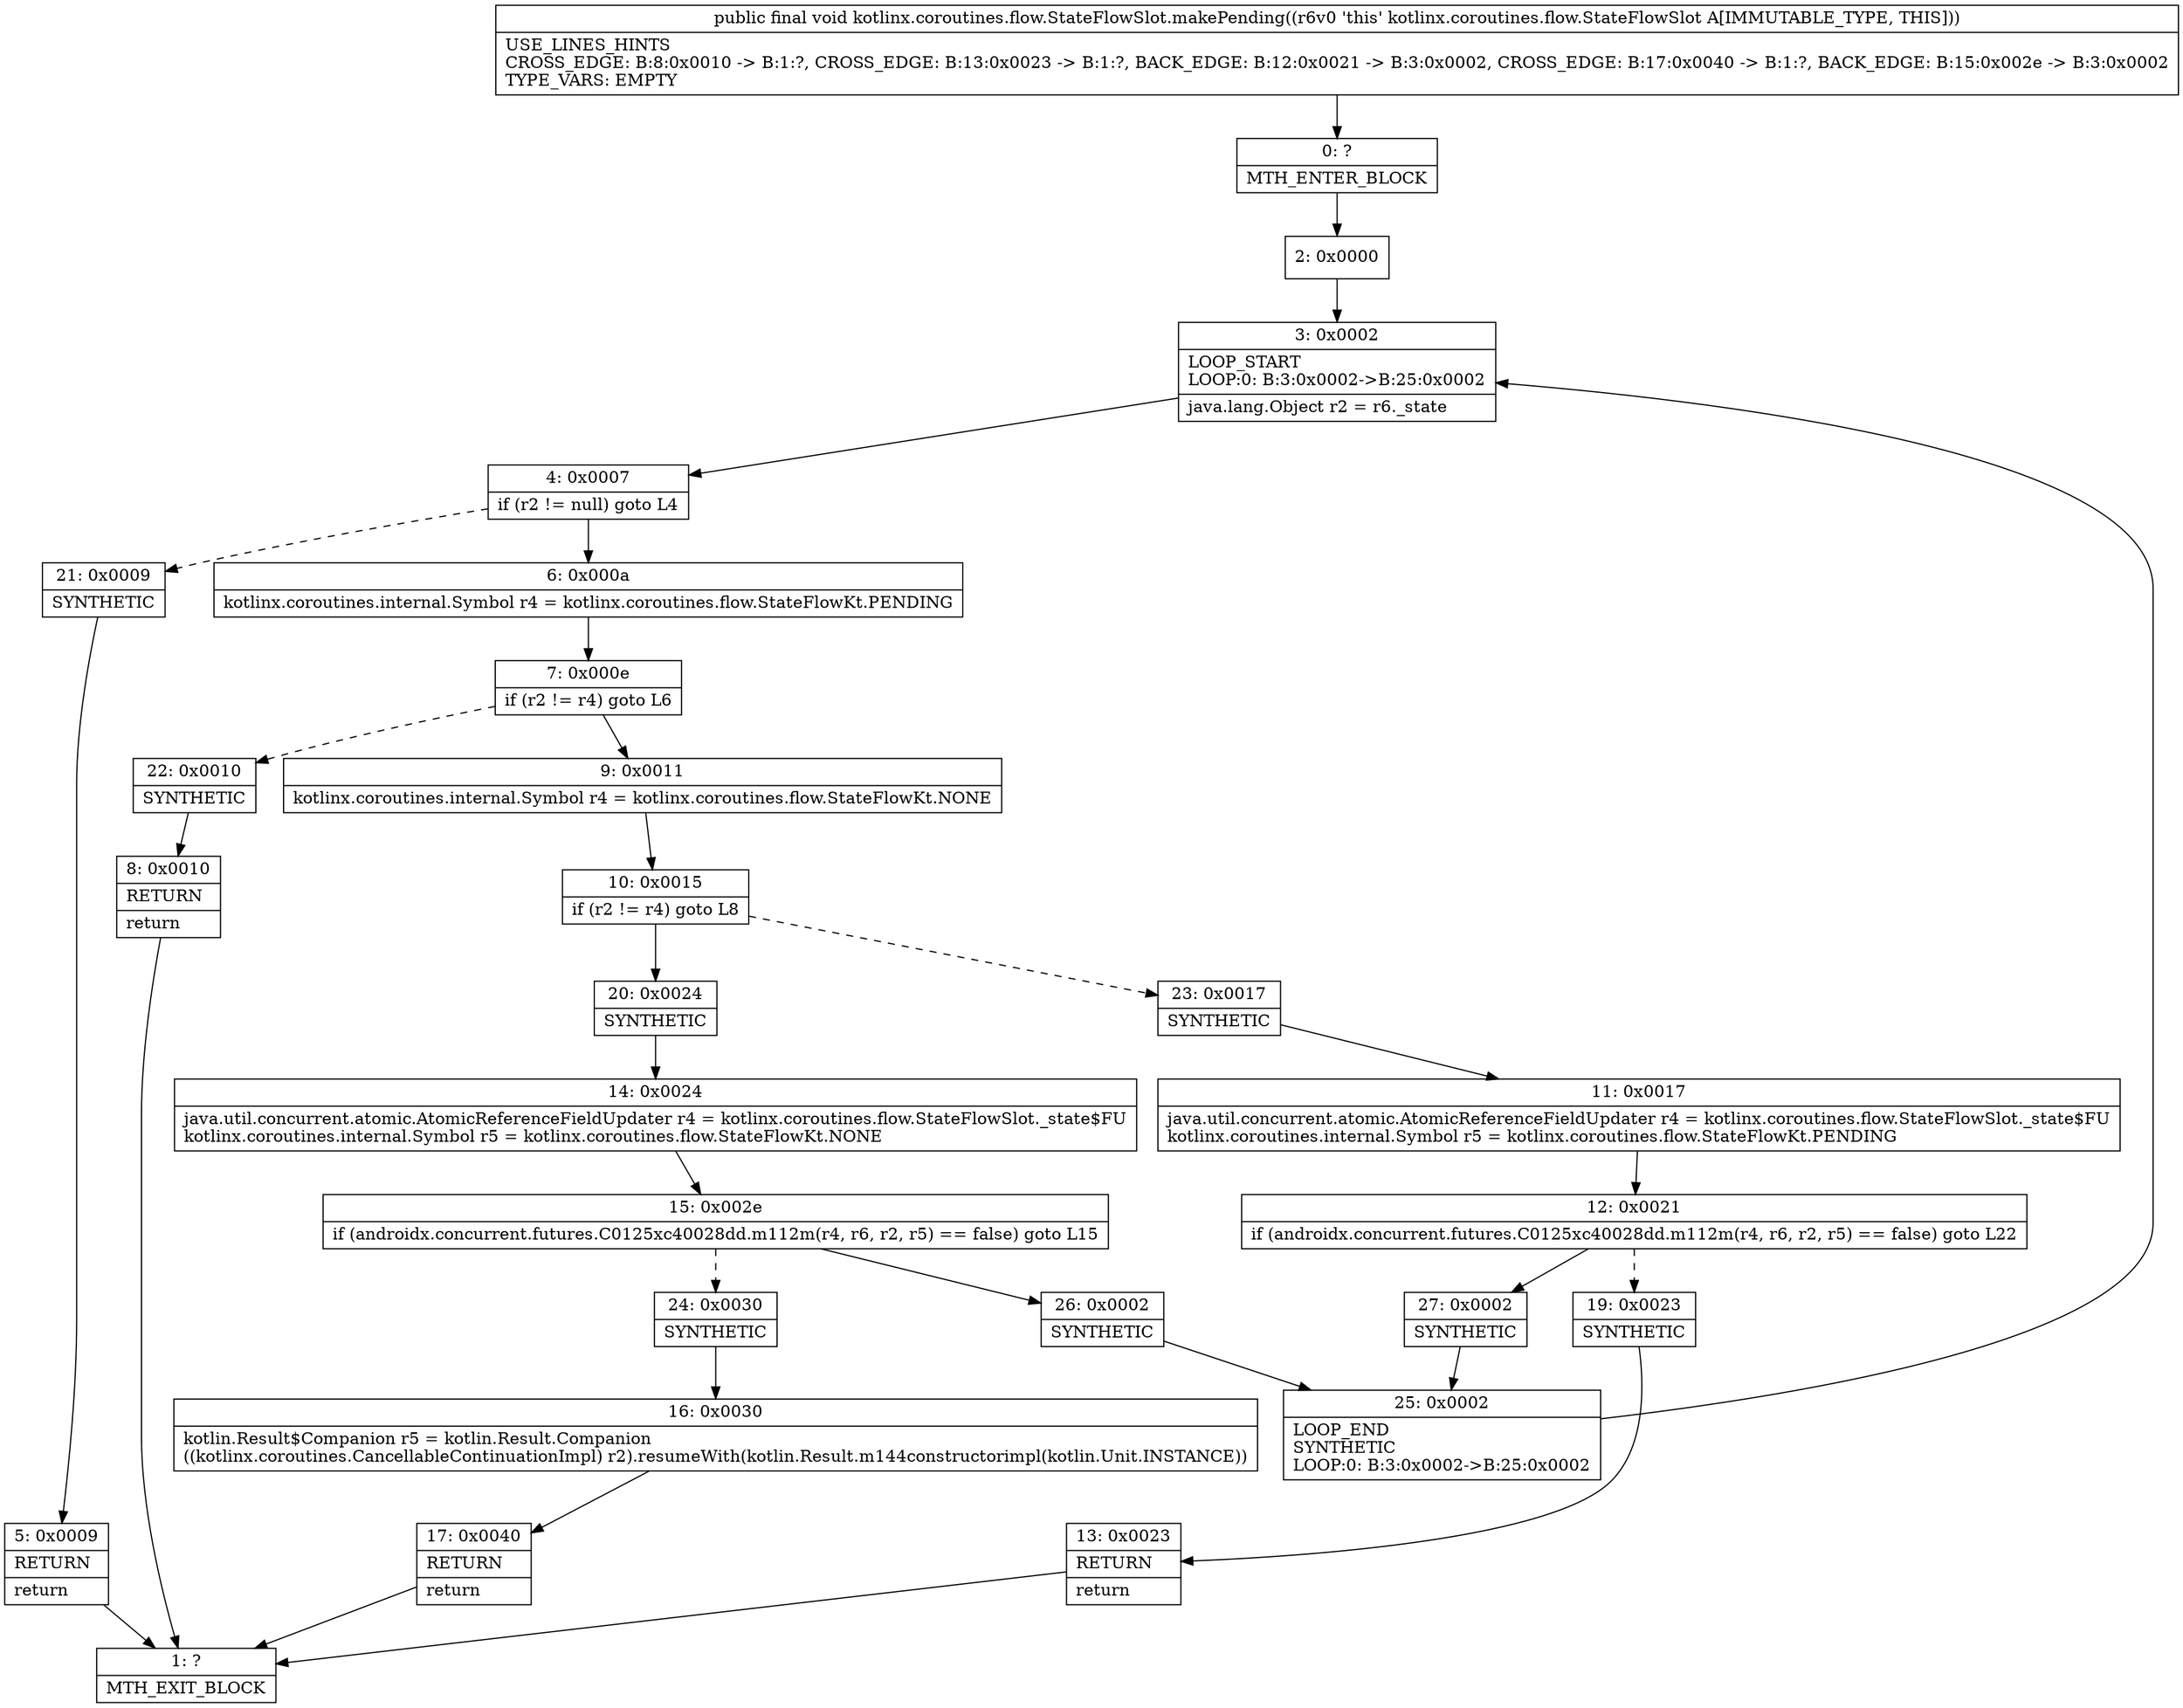 digraph "CFG forkotlinx.coroutines.flow.StateFlowSlot.makePending()V" {
Node_0 [shape=record,label="{0\:\ ?|MTH_ENTER_BLOCK\l}"];
Node_2 [shape=record,label="{2\:\ 0x0000}"];
Node_3 [shape=record,label="{3\:\ 0x0002|LOOP_START\lLOOP:0: B:3:0x0002\-\>B:25:0x0002\l|java.lang.Object r2 = r6._state\l}"];
Node_4 [shape=record,label="{4\:\ 0x0007|if (r2 != null) goto L4\l}"];
Node_6 [shape=record,label="{6\:\ 0x000a|kotlinx.coroutines.internal.Symbol r4 = kotlinx.coroutines.flow.StateFlowKt.PENDING\l}"];
Node_7 [shape=record,label="{7\:\ 0x000e|if (r2 != r4) goto L6\l}"];
Node_9 [shape=record,label="{9\:\ 0x0011|kotlinx.coroutines.internal.Symbol r4 = kotlinx.coroutines.flow.StateFlowKt.NONE\l}"];
Node_10 [shape=record,label="{10\:\ 0x0015|if (r2 != r4) goto L8\l}"];
Node_20 [shape=record,label="{20\:\ 0x0024|SYNTHETIC\l}"];
Node_14 [shape=record,label="{14\:\ 0x0024|java.util.concurrent.atomic.AtomicReferenceFieldUpdater r4 = kotlinx.coroutines.flow.StateFlowSlot._state$FU\lkotlinx.coroutines.internal.Symbol r5 = kotlinx.coroutines.flow.StateFlowKt.NONE\l}"];
Node_15 [shape=record,label="{15\:\ 0x002e|if (androidx.concurrent.futures.C0125xc40028dd.m112m(r4, r6, r2, r5) == false) goto L15\l}"];
Node_24 [shape=record,label="{24\:\ 0x0030|SYNTHETIC\l}"];
Node_16 [shape=record,label="{16\:\ 0x0030|kotlin.Result$Companion r5 = kotlin.Result.Companion\l((kotlinx.coroutines.CancellableContinuationImpl) r2).resumeWith(kotlin.Result.m144constructorimpl(kotlin.Unit.INSTANCE))\l}"];
Node_17 [shape=record,label="{17\:\ 0x0040|RETURN\l|return\l}"];
Node_1 [shape=record,label="{1\:\ ?|MTH_EXIT_BLOCK\l}"];
Node_26 [shape=record,label="{26\:\ 0x0002|SYNTHETIC\l}"];
Node_25 [shape=record,label="{25\:\ 0x0002|LOOP_END\lSYNTHETIC\lLOOP:0: B:3:0x0002\-\>B:25:0x0002\l}"];
Node_23 [shape=record,label="{23\:\ 0x0017|SYNTHETIC\l}"];
Node_11 [shape=record,label="{11\:\ 0x0017|java.util.concurrent.atomic.AtomicReferenceFieldUpdater r4 = kotlinx.coroutines.flow.StateFlowSlot._state$FU\lkotlinx.coroutines.internal.Symbol r5 = kotlinx.coroutines.flow.StateFlowKt.PENDING\l}"];
Node_12 [shape=record,label="{12\:\ 0x0021|if (androidx.concurrent.futures.C0125xc40028dd.m112m(r4, r6, r2, r5) == false) goto L22\l}"];
Node_19 [shape=record,label="{19\:\ 0x0023|SYNTHETIC\l}"];
Node_13 [shape=record,label="{13\:\ 0x0023|RETURN\l|return\l}"];
Node_27 [shape=record,label="{27\:\ 0x0002|SYNTHETIC\l}"];
Node_22 [shape=record,label="{22\:\ 0x0010|SYNTHETIC\l}"];
Node_8 [shape=record,label="{8\:\ 0x0010|RETURN\l|return\l}"];
Node_21 [shape=record,label="{21\:\ 0x0009|SYNTHETIC\l}"];
Node_5 [shape=record,label="{5\:\ 0x0009|RETURN\l|return\l}"];
MethodNode[shape=record,label="{public final void kotlinx.coroutines.flow.StateFlowSlot.makePending((r6v0 'this' kotlinx.coroutines.flow.StateFlowSlot A[IMMUTABLE_TYPE, THIS]))  | USE_LINES_HINTS\lCROSS_EDGE: B:8:0x0010 \-\> B:1:?, CROSS_EDGE: B:13:0x0023 \-\> B:1:?, BACK_EDGE: B:12:0x0021 \-\> B:3:0x0002, CROSS_EDGE: B:17:0x0040 \-\> B:1:?, BACK_EDGE: B:15:0x002e \-\> B:3:0x0002\lTYPE_VARS: EMPTY\l}"];
MethodNode -> Node_0;Node_0 -> Node_2;
Node_2 -> Node_3;
Node_3 -> Node_4;
Node_4 -> Node_6;
Node_4 -> Node_21[style=dashed];
Node_6 -> Node_7;
Node_7 -> Node_9;
Node_7 -> Node_22[style=dashed];
Node_9 -> Node_10;
Node_10 -> Node_20;
Node_10 -> Node_23[style=dashed];
Node_20 -> Node_14;
Node_14 -> Node_15;
Node_15 -> Node_24[style=dashed];
Node_15 -> Node_26;
Node_24 -> Node_16;
Node_16 -> Node_17;
Node_17 -> Node_1;
Node_26 -> Node_25;
Node_25 -> Node_3;
Node_23 -> Node_11;
Node_11 -> Node_12;
Node_12 -> Node_19[style=dashed];
Node_12 -> Node_27;
Node_19 -> Node_13;
Node_13 -> Node_1;
Node_27 -> Node_25;
Node_22 -> Node_8;
Node_8 -> Node_1;
Node_21 -> Node_5;
Node_5 -> Node_1;
}

